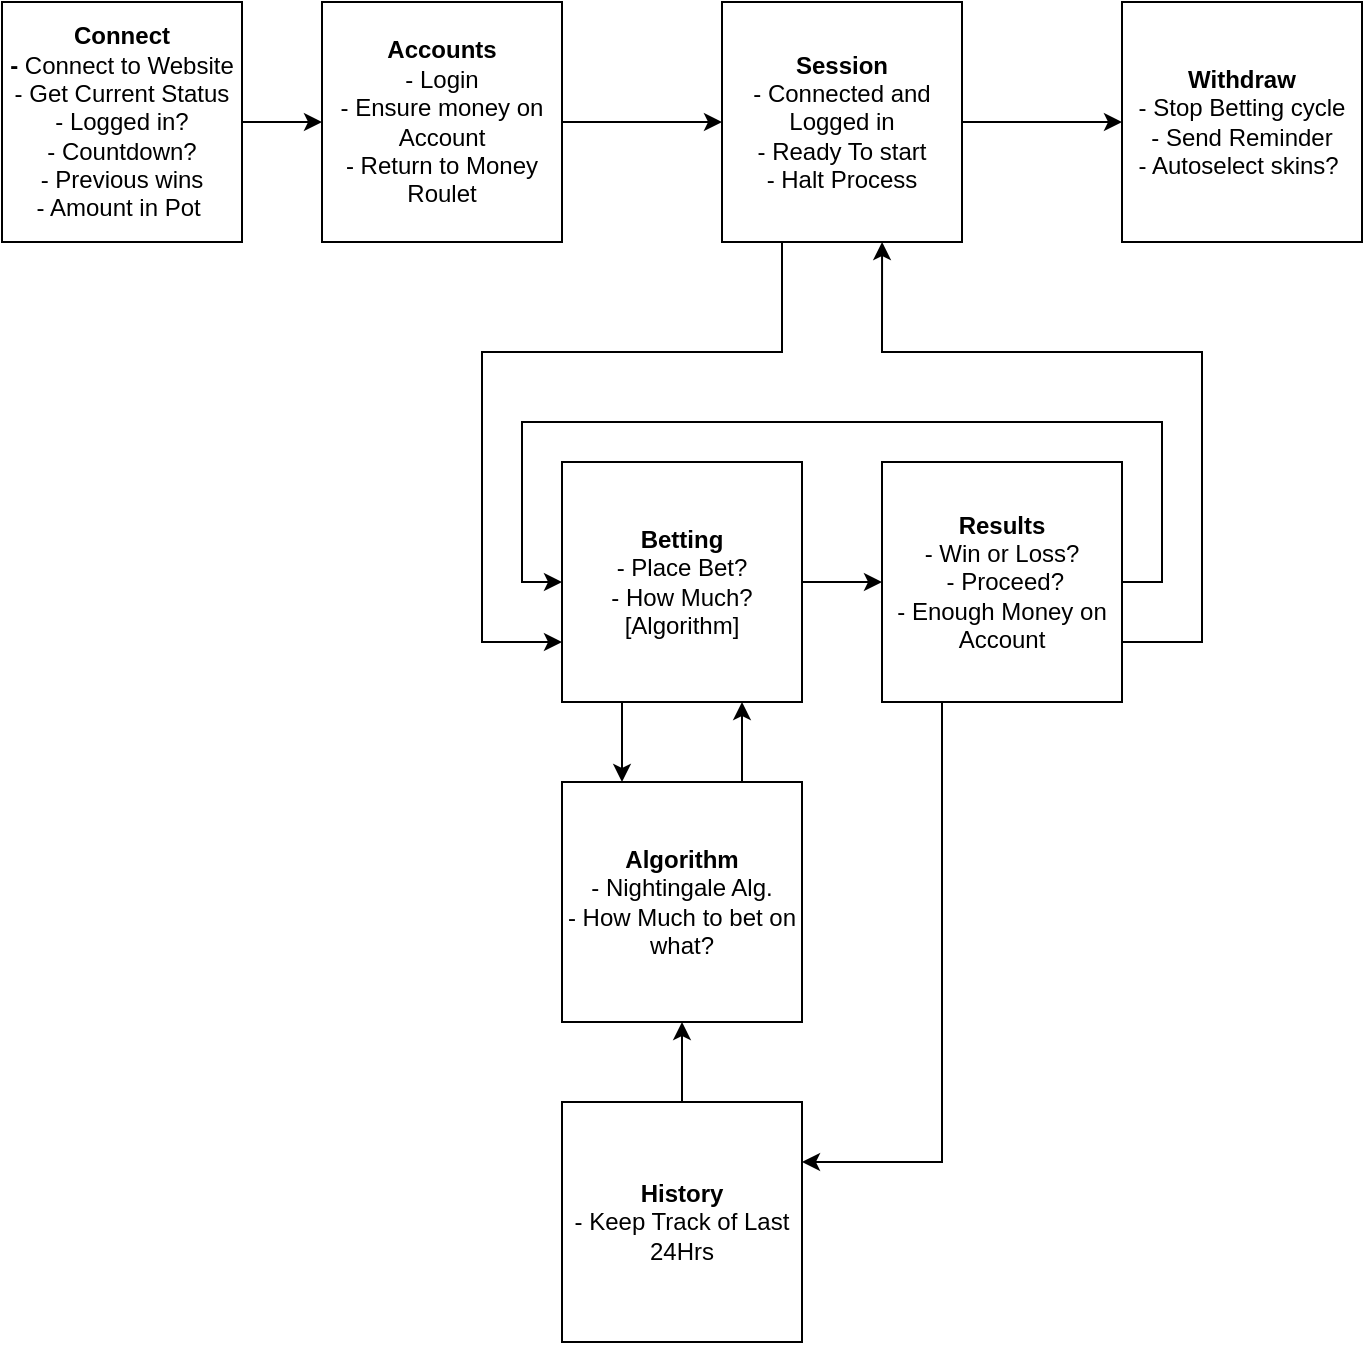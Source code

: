 <mxfile version="14.2.2" type="device"><diagram id="0M8mt4proWK9fW5saypF" name="Page-1"><mxGraphModel dx="1422" dy="766" grid="1" gridSize="10" guides="1" tooltips="1" connect="1" arrows="1" fold="1" page="1" pageScale="1" pageWidth="850" pageHeight="1100" math="0" shadow="0"><root><mxCell id="0"/><mxCell id="1" parent="0"/><mxCell id="mimwID3VXhBoO7cbn9j2-21" style="edgeStyle=orthogonalEdgeStyle;rounded=0;orthogonalLoop=1;jettySize=auto;html=1;exitX=1;exitY=0.5;exitDx=0;exitDy=0;entryX=0;entryY=0.5;entryDx=0;entryDy=0;" edge="1" parent="1" source="mimwID3VXhBoO7cbn9j2-1" target="mimwID3VXhBoO7cbn9j2-17"><mxGeometry relative="1" as="geometry"/></mxCell><mxCell id="mimwID3VXhBoO7cbn9j2-1" value="&lt;b&gt;Accounts&lt;/b&gt;&lt;br&gt;- Login&lt;br&gt;- Ensure money on Account&lt;br&gt;- Return to Money Roulet" style="rounded=0;whiteSpace=wrap;html=1;" vertex="1" parent="1"><mxGeometry x="200" y="80" width="120" height="120" as="geometry"/></mxCell><mxCell id="mimwID3VXhBoO7cbn9j2-4" style="edgeStyle=orthogonalEdgeStyle;rounded=0;orthogonalLoop=1;jettySize=auto;html=1;exitX=1;exitY=0.5;exitDx=0;exitDy=0;entryX=0;entryY=0.5;entryDx=0;entryDy=0;" edge="1" parent="1" source="mimwID3VXhBoO7cbn9j2-2" target="mimwID3VXhBoO7cbn9j2-1"><mxGeometry relative="1" as="geometry"/></mxCell><mxCell id="mimwID3VXhBoO7cbn9j2-2" value="&lt;b&gt;Connect&lt;br&gt;- &lt;/b&gt;Connect to Website&lt;br&gt;- Get Current Status&lt;br&gt;- Logged in?&lt;br&gt;- Countdown?&lt;br&gt;- Previous wins&lt;br&gt;- Amount in Pot&amp;nbsp;" style="rounded=0;whiteSpace=wrap;html=1;" vertex="1" parent="1"><mxGeometry x="40" y="80" width="120" height="120" as="geometry"/></mxCell><mxCell id="mimwID3VXhBoO7cbn9j2-10" style="edgeStyle=orthogonalEdgeStyle;rounded=0;orthogonalLoop=1;jettySize=auto;html=1;exitX=0.75;exitY=0;exitDx=0;exitDy=0;entryX=0.75;entryY=1;entryDx=0;entryDy=0;" edge="1" parent="1" source="mimwID3VXhBoO7cbn9j2-5" target="mimwID3VXhBoO7cbn9j2-8"><mxGeometry relative="1" as="geometry"/></mxCell><mxCell id="mimwID3VXhBoO7cbn9j2-5" value="&lt;b&gt;Algorithm&lt;/b&gt;&lt;br&gt;- Nightingale Alg.&lt;br&gt;- How Much to bet on what?" style="rounded=0;whiteSpace=wrap;html=1;" vertex="1" parent="1"><mxGeometry x="320" y="470" width="120" height="120" as="geometry"/></mxCell><mxCell id="mimwID3VXhBoO7cbn9j2-9" style="edgeStyle=orthogonalEdgeStyle;rounded=0;orthogonalLoop=1;jettySize=auto;html=1;exitX=0.25;exitY=1;exitDx=0;exitDy=0;entryX=0.25;entryY=0;entryDx=0;entryDy=0;" edge="1" parent="1" source="mimwID3VXhBoO7cbn9j2-8" target="mimwID3VXhBoO7cbn9j2-5"><mxGeometry relative="1" as="geometry"/></mxCell><mxCell id="mimwID3VXhBoO7cbn9j2-19" style="edgeStyle=orthogonalEdgeStyle;rounded=0;orthogonalLoop=1;jettySize=auto;html=1;exitX=1;exitY=0.5;exitDx=0;exitDy=0;entryX=0;entryY=0.5;entryDx=0;entryDy=0;" edge="1" parent="1" source="mimwID3VXhBoO7cbn9j2-8" target="mimwID3VXhBoO7cbn9j2-12"><mxGeometry relative="1" as="geometry"/></mxCell><mxCell id="mimwID3VXhBoO7cbn9j2-8" value="&lt;b&gt;Betting&lt;/b&gt;&lt;br&gt;- Place Bet?&lt;br&gt;- How Much?[Algorithm]" style="rounded=0;whiteSpace=wrap;html=1;" vertex="1" parent="1"><mxGeometry x="320" y="310" width="120" height="120" as="geometry"/></mxCell><mxCell id="mimwID3VXhBoO7cbn9j2-11" value="&lt;b&gt;Withdraw&lt;/b&gt;&lt;br&gt;- Stop Betting cycle&lt;br&gt;- Send Reminder&lt;br&gt;- Autoselect skins?&amp;nbsp;" style="rounded=0;whiteSpace=wrap;html=1;" vertex="1" parent="1"><mxGeometry x="600" y="80" width="120" height="120" as="geometry"/></mxCell><mxCell id="mimwID3VXhBoO7cbn9j2-18" style="edgeStyle=orthogonalEdgeStyle;rounded=0;orthogonalLoop=1;jettySize=auto;html=1;exitX=0.25;exitY=1;exitDx=0;exitDy=0;entryX=1;entryY=0.25;entryDx=0;entryDy=0;" edge="1" parent="1" source="mimwID3VXhBoO7cbn9j2-12" target="mimwID3VXhBoO7cbn9j2-13"><mxGeometry relative="1" as="geometry"/></mxCell><mxCell id="mimwID3VXhBoO7cbn9j2-23" style="edgeStyle=orthogonalEdgeStyle;rounded=0;orthogonalLoop=1;jettySize=auto;html=1;exitX=1;exitY=0.5;exitDx=0;exitDy=0;entryX=0;entryY=0.5;entryDx=0;entryDy=0;" edge="1" parent="1" source="mimwID3VXhBoO7cbn9j2-12" target="mimwID3VXhBoO7cbn9j2-8"><mxGeometry relative="1" as="geometry"><Array as="points"><mxPoint x="620" y="370"/><mxPoint x="620" y="290"/><mxPoint x="300" y="290"/><mxPoint x="300" y="370"/></Array></mxGeometry></mxCell><mxCell id="mimwID3VXhBoO7cbn9j2-25" style="edgeStyle=orthogonalEdgeStyle;rounded=0;orthogonalLoop=1;jettySize=auto;html=1;exitX=1;exitY=0.75;exitDx=0;exitDy=0;entryX=0.667;entryY=1;entryDx=0;entryDy=0;entryPerimeter=0;" edge="1" parent="1" source="mimwID3VXhBoO7cbn9j2-12" target="mimwID3VXhBoO7cbn9j2-17"><mxGeometry relative="1" as="geometry"><Array as="points"><mxPoint x="640" y="400"/><mxPoint x="640" y="255"/><mxPoint x="480" y="255"/></Array></mxGeometry></mxCell><mxCell id="mimwID3VXhBoO7cbn9j2-12" value="&lt;b&gt;Results&lt;/b&gt;&lt;br&gt;- Win or Loss?&lt;br&gt;&amp;nbsp;- Proceed?&lt;br&gt;- Enough Money on Account" style="rounded=0;whiteSpace=wrap;html=1;" vertex="1" parent="1"><mxGeometry x="480" y="310" width="120" height="120" as="geometry"/></mxCell><mxCell id="mimwID3VXhBoO7cbn9j2-26" style="edgeStyle=orthogonalEdgeStyle;rounded=0;orthogonalLoop=1;jettySize=auto;html=1;exitX=0.5;exitY=0;exitDx=0;exitDy=0;entryX=0.5;entryY=1;entryDx=0;entryDy=0;" edge="1" parent="1" source="mimwID3VXhBoO7cbn9j2-13" target="mimwID3VXhBoO7cbn9j2-5"><mxGeometry relative="1" as="geometry"/></mxCell><mxCell id="mimwID3VXhBoO7cbn9j2-13" value="&lt;b&gt;History&lt;/b&gt;&lt;br&gt;- Keep Track of Last 24Hrs" style="rounded=0;whiteSpace=wrap;html=1;" vertex="1" parent="1"><mxGeometry x="320" y="630" width="120" height="120" as="geometry"/></mxCell><mxCell id="mimwID3VXhBoO7cbn9j2-22" style="edgeStyle=orthogonalEdgeStyle;rounded=0;orthogonalLoop=1;jettySize=auto;html=1;exitX=1;exitY=0.5;exitDx=0;exitDy=0;entryX=0;entryY=0.5;entryDx=0;entryDy=0;" edge="1" parent="1" source="mimwID3VXhBoO7cbn9j2-17" target="mimwID3VXhBoO7cbn9j2-11"><mxGeometry relative="1" as="geometry"/></mxCell><mxCell id="mimwID3VXhBoO7cbn9j2-24" style="edgeStyle=orthogonalEdgeStyle;rounded=0;orthogonalLoop=1;jettySize=auto;html=1;exitX=0.25;exitY=1;exitDx=0;exitDy=0;entryX=0;entryY=0.75;entryDx=0;entryDy=0;" edge="1" parent="1" source="mimwID3VXhBoO7cbn9j2-17" target="mimwID3VXhBoO7cbn9j2-8"><mxGeometry relative="1" as="geometry"><Array as="points"><mxPoint x="430" y="255"/><mxPoint x="280" y="255"/><mxPoint x="280" y="400"/></Array></mxGeometry></mxCell><mxCell id="mimwID3VXhBoO7cbn9j2-17" value="&lt;b&gt;Session&lt;/b&gt;&lt;br&gt;- Connected and Logged in&lt;br&gt;- Ready To start&lt;br&gt;- Halt Process" style="rounded=0;whiteSpace=wrap;html=1;" vertex="1" parent="1"><mxGeometry x="400" y="80" width="120" height="120" as="geometry"/></mxCell></root></mxGraphModel></diagram></mxfile>